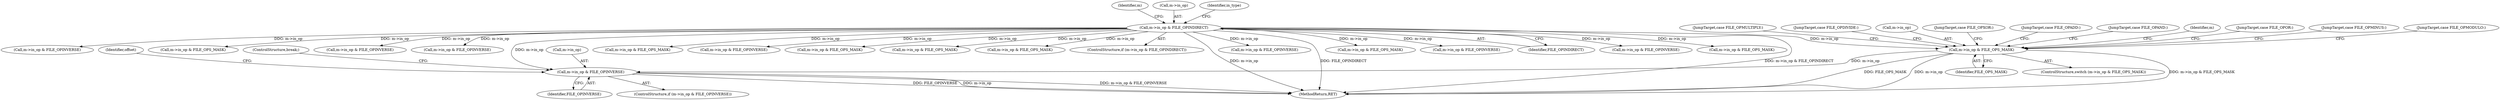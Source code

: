 digraph "0_file_4a284c89d6ef11aca34da65da7d673050a5ea320_4@pointer" {
"1001192" [label="(Call,m->in_op & FILE_OPINVERSE)"];
"1000224" [label="(Call,m->in_op & FILE_OPINDIRECT)"];
"1001125" [label="(Call,m->in_op & FILE_OPS_MASK)"];
"1000228" [label="(Identifier,FILE_OPINDIRECT)"];
"1001138" [label="(JumpTarget,case FILE_OPOR:)"];
"1001200" [label="(ControlStructure,break;)"];
"1000624" [label="(Call,m->in_op & FILE_OPINVERSE)"];
"1001193" [label="(Call,m->in_op)"];
"1001159" [label="(JumpTarget,case FILE_OPMINUS:)"];
"1001180" [label="(JumpTarget,case FILE_OPMODULO:)"];
"1001166" [label="(JumpTarget,case FILE_OPMULTIPLY:)"];
"1001192" [label="(Call,m->in_op & FILE_OPINVERSE)"];
"1001125" [label="(Call,m->in_op & FILE_OPS_MASK)"];
"1001213" [label="(Call,m->in_op & FILE_OPS_MASK)"];
"1001191" [label="(ControlStructure,if (m->in_op & FILE_OPINVERSE))"];
"1000224" [label="(Call,m->in_op & FILE_OPINDIRECT)"];
"1001073" [label="(Call,m->in_op & FILE_OPINVERSE)"];
"1001173" [label="(JumpTarget,case FILE_OPDIVIDE:)"];
"1000748" [label="(Call,m->in_op & FILE_OPS_MASK)"];
"1000233" [label="(Identifier,m)"];
"1001126" [label="(Call,m->in_op)"];
"1001777" [label="(MethodReturn,RET)"];
"1000225" [label="(Call,m->in_op)"];
"1000521" [label="(Call,m->in_op & FILE_OPINVERSE)"];
"1000727" [label="(Call,m->in_op & FILE_OPINVERSE)"];
"1000886" [label="(Call,m->in_op & FILE_OPS_MASK)"];
"1001196" [label="(Identifier,FILE_OPINVERSE)"];
"1001298" [label="(Call,m->in_op & FILE_OPINVERSE)"];
"1000557" [label="(Call,m->in_op & FILE_OPS_MASK)"];
"1001129" [label="(Identifier,FILE_OPS_MASK)"];
"1001145" [label="(JumpTarget,case FILE_OPXOR:)"];
"1000436" [label="(Call,m->in_op & FILE_OPS_MASK)"];
"1001124" [label="(ControlStructure,switch (m->in_op & FILE_OPS_MASK))"];
"1001006" [label="(Call,m->in_op & FILE_OPS_MASK)"];
"1001198" [label="(Identifier,offset)"];
"1001152" [label="(JumpTarget,case FILE_OPADD:)"];
"1000223" [label="(ControlStructure,if (m->in_op & FILE_OPINDIRECT))"];
"1000833" [label="(Call,m->in_op & FILE_OPINVERSE)"];
"1000417" [label="(Identifier,in_type)"];
"1000660" [label="(Call,m->in_op & FILE_OPS_MASK)"];
"1001131" [label="(JumpTarget,case FILE_OPAND:)"];
"1000953" [label="(Call,m->in_op & FILE_OPINVERSE)"];
"1001194" [label="(Identifier,m)"];
"1001192" -> "1001191"  [label="AST: "];
"1001192" -> "1001196"  [label="CFG: "];
"1001193" -> "1001192"  [label="AST: "];
"1001196" -> "1001192"  [label="AST: "];
"1001198" -> "1001192"  [label="CFG: "];
"1001200" -> "1001192"  [label="CFG: "];
"1001192" -> "1001777"  [label="DDG: m->in_op & FILE_OPINVERSE"];
"1001192" -> "1001777"  [label="DDG: FILE_OPINVERSE"];
"1001192" -> "1001777"  [label="DDG: m->in_op"];
"1000224" -> "1001192"  [label="DDG: m->in_op"];
"1001125" -> "1001192"  [label="DDG: m->in_op"];
"1000224" -> "1000223"  [label="AST: "];
"1000224" -> "1000228"  [label="CFG: "];
"1000225" -> "1000224"  [label="AST: "];
"1000228" -> "1000224"  [label="AST: "];
"1000233" -> "1000224"  [label="CFG: "];
"1000417" -> "1000224"  [label="CFG: "];
"1000224" -> "1001777"  [label="DDG: m->in_op"];
"1000224" -> "1001777"  [label="DDG: FILE_OPINDIRECT"];
"1000224" -> "1001777"  [label="DDG: m->in_op & FILE_OPINDIRECT"];
"1000224" -> "1000436"  [label="DDG: m->in_op"];
"1000224" -> "1000521"  [label="DDG: m->in_op"];
"1000224" -> "1000557"  [label="DDG: m->in_op"];
"1000224" -> "1000624"  [label="DDG: m->in_op"];
"1000224" -> "1000660"  [label="DDG: m->in_op"];
"1000224" -> "1000727"  [label="DDG: m->in_op"];
"1000224" -> "1000748"  [label="DDG: m->in_op"];
"1000224" -> "1000833"  [label="DDG: m->in_op"];
"1000224" -> "1000886"  [label="DDG: m->in_op"];
"1000224" -> "1000953"  [label="DDG: m->in_op"];
"1000224" -> "1001006"  [label="DDG: m->in_op"];
"1000224" -> "1001073"  [label="DDG: m->in_op"];
"1000224" -> "1001125"  [label="DDG: m->in_op"];
"1000224" -> "1001213"  [label="DDG: m->in_op"];
"1000224" -> "1001298"  [label="DDG: m->in_op"];
"1001125" -> "1001124"  [label="AST: "];
"1001125" -> "1001129"  [label="CFG: "];
"1001126" -> "1001125"  [label="AST: "];
"1001129" -> "1001125"  [label="AST: "];
"1001131" -> "1001125"  [label="CFG: "];
"1001138" -> "1001125"  [label="CFG: "];
"1001145" -> "1001125"  [label="CFG: "];
"1001152" -> "1001125"  [label="CFG: "];
"1001159" -> "1001125"  [label="CFG: "];
"1001166" -> "1001125"  [label="CFG: "];
"1001173" -> "1001125"  [label="CFG: "];
"1001180" -> "1001125"  [label="CFG: "];
"1001194" -> "1001125"  [label="CFG: "];
"1001125" -> "1001777"  [label="DDG: FILE_OPS_MASK"];
"1001125" -> "1001777"  [label="DDG: m->in_op"];
"1001125" -> "1001777"  [label="DDG: m->in_op & FILE_OPS_MASK"];
}
